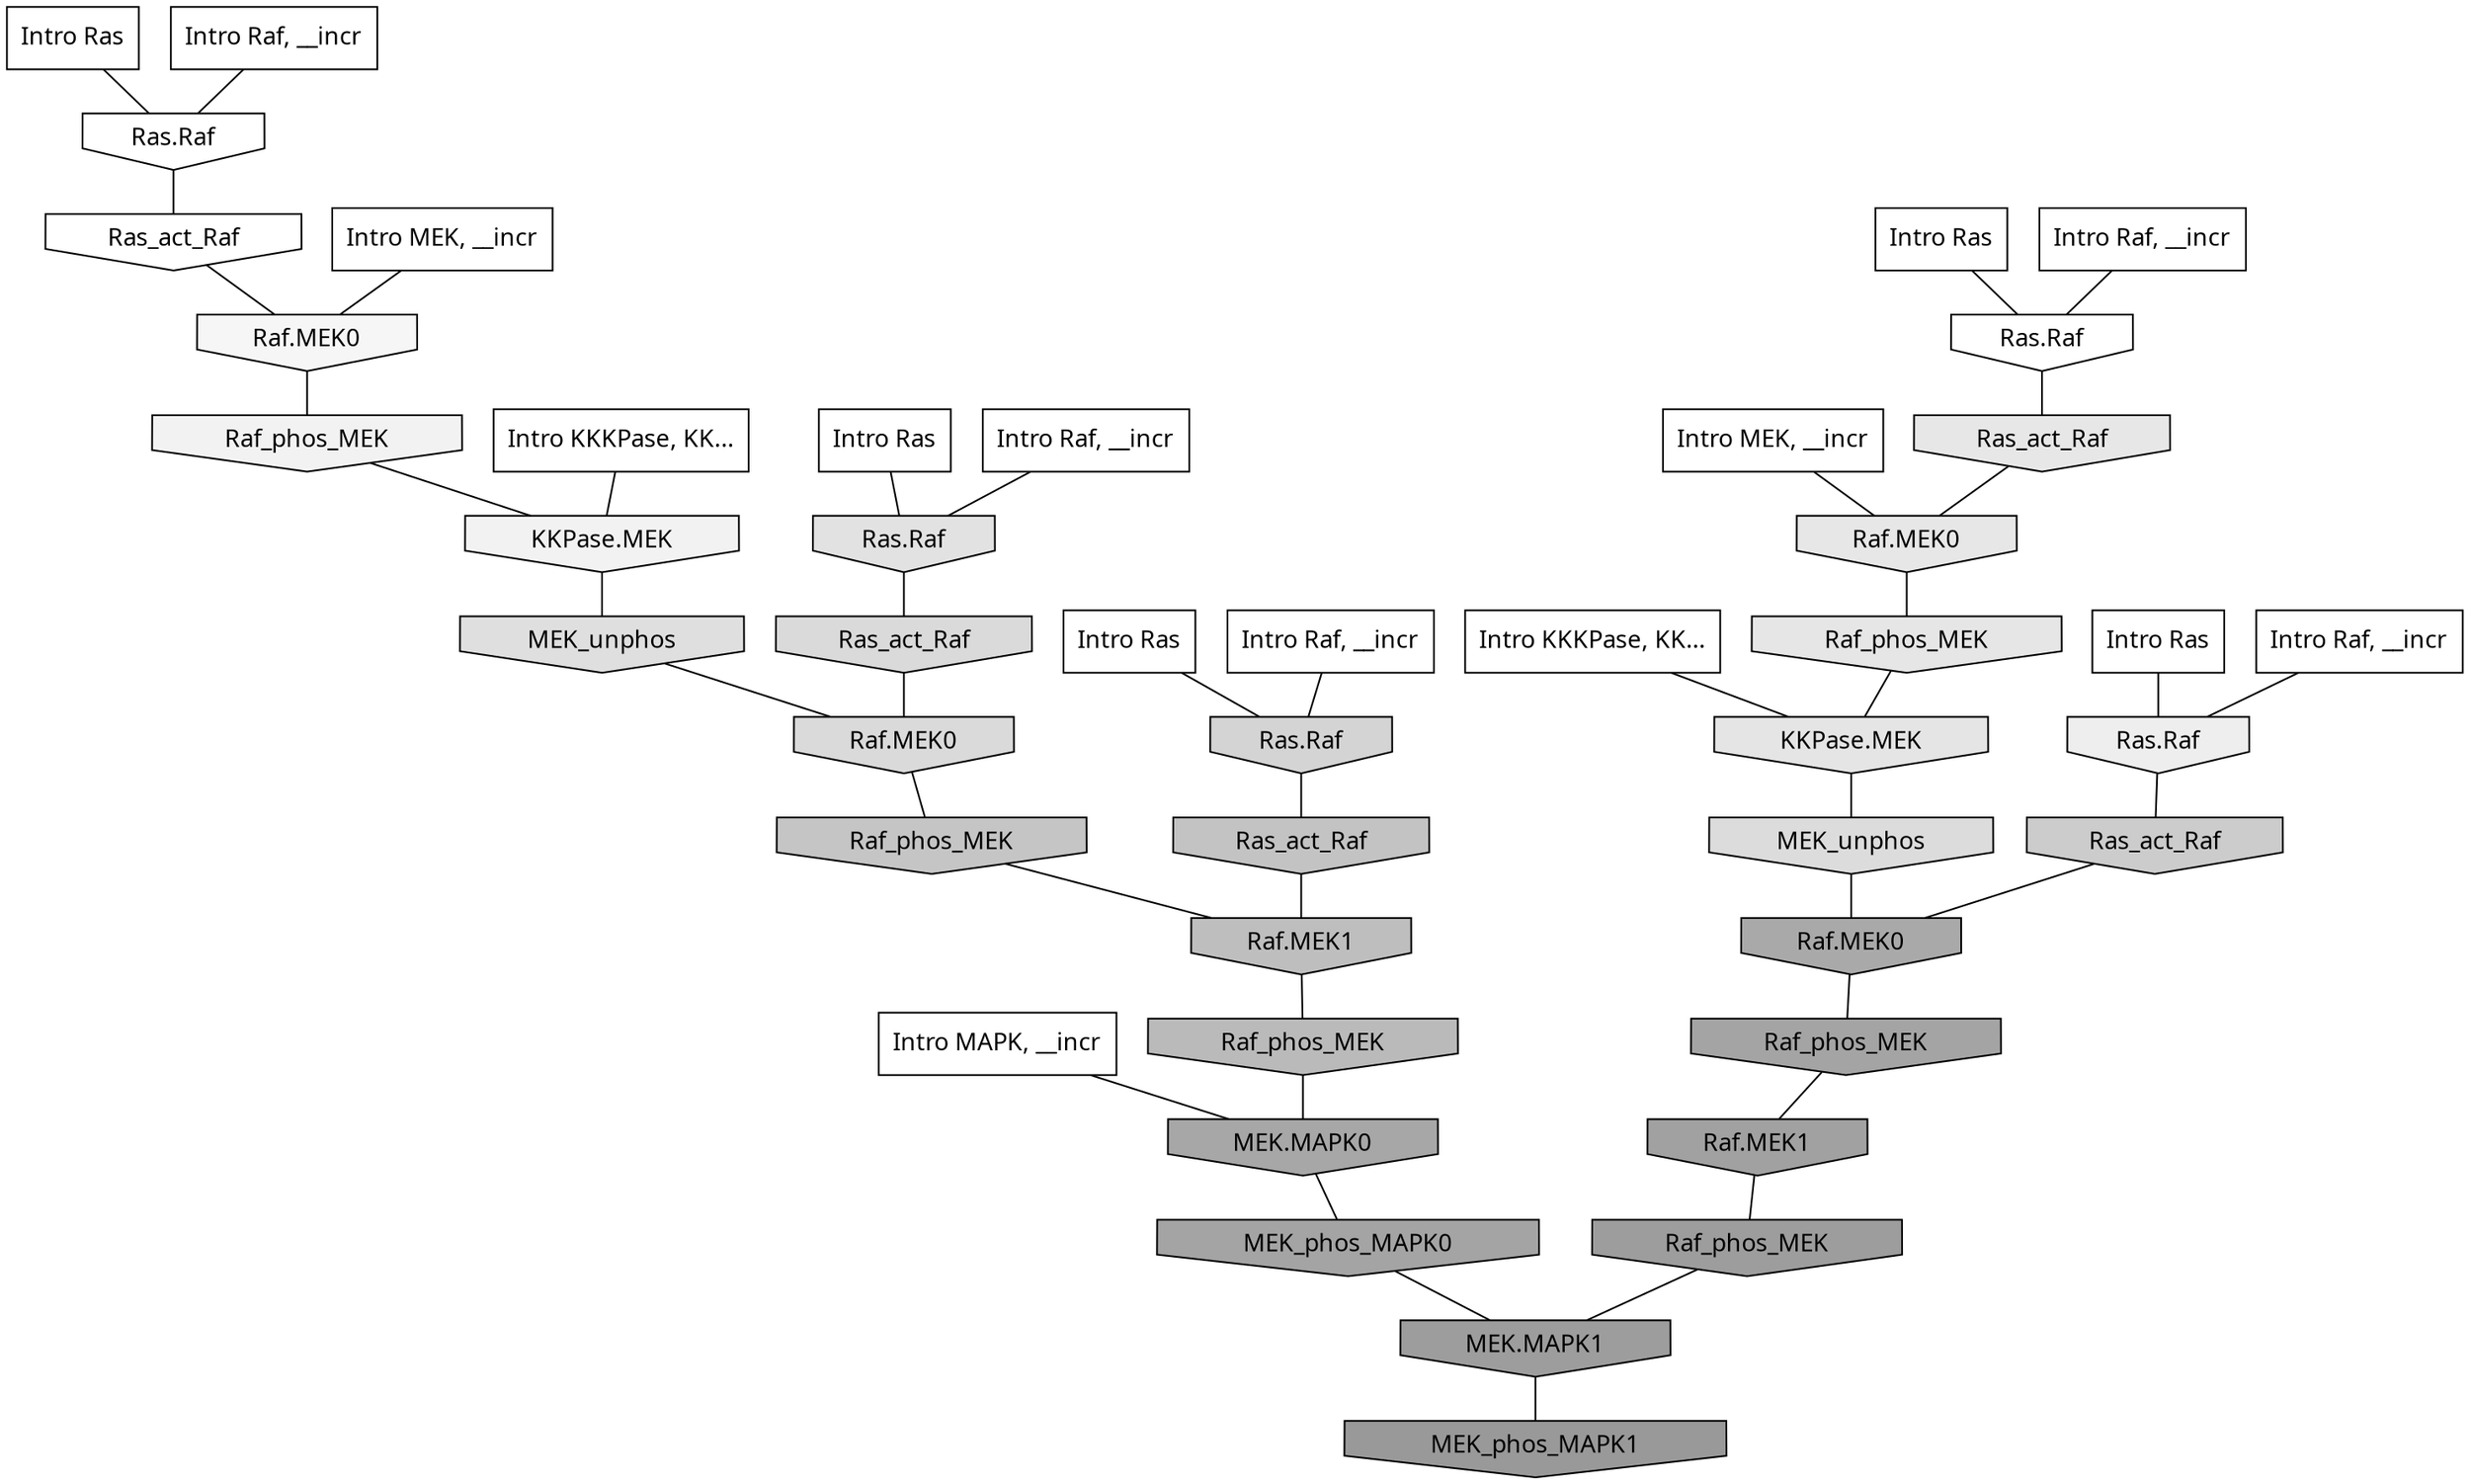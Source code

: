 digraph G{
  rankdir="TB";
  ranksep=0.30;
  node [fontname="CMU Serif"];
  edge [fontname="CMU Serif"];
  
  2 [label="Intro Ras", shape=rectangle, style=filled, fillcolor="0.000 0.000 1.000"]
  
  4 [label="Intro Ras", shape=rectangle, style=filled, fillcolor="0.000 0.000 1.000"]
  
  15 [label="Intro Ras", shape=rectangle, style=filled, fillcolor="0.000 0.000 1.000"]
  
  52 [label="Intro Ras", shape=rectangle, style=filled, fillcolor="0.000 0.000 1.000"]
  
  62 [label="Intro Ras", shape=rectangle, style=filled, fillcolor="0.000 0.000 1.000"]
  
  132 [label="Intro Raf, __incr", shape=rectangle, style=filled, fillcolor="0.000 0.000 1.000"]
  
  410 [label="Intro Raf, __incr", shape=rectangle, style=filled, fillcolor="0.000 0.000 1.000"]
  
  424 [label="Intro Raf, __incr", shape=rectangle, style=filled, fillcolor="0.000 0.000 1.000"]
  
  751 [label="Intro Raf, __incr", shape=rectangle, style=filled, fillcolor="0.000 0.000 1.000"]
  
  798 [label="Intro Raf, __incr", shape=rectangle, style=filled, fillcolor="0.000 0.000 1.000"]
  
  1795 [label="Intro MEK, __incr", shape=rectangle, style=filled, fillcolor="0.000 0.000 1.000"]
  
  1808 [label="Intro MEK, __incr", shape=rectangle, style=filled, fillcolor="0.000 0.000 1.000"]
  
  2513 [label="Intro MAPK, __incr", shape=rectangle, style=filled, fillcolor="0.000 0.000 1.000"]
  
  3183 [label="Intro KKKPase, KK...", shape=rectangle, style=filled, fillcolor="0.000 0.000 1.000"]
  
  3193 [label="Intro KKKPase, KK...", shape=rectangle, style=filled, fillcolor="0.000 0.000 1.000"]
  
  3228 [label="Ras.Raf", shape=invhouse, style=filled, fillcolor="0.000 0.000 1.000"]
  
  3290 [label="Ras.Raf", shape=invhouse, style=filled, fillcolor="0.000 0.000 1.000"]
  
  3320 [label="Ras_act_Raf", shape=invhouse, style=filled, fillcolor="0.000 0.000 0.998"]
  
  3534 [label="Raf.MEK0", shape=invhouse, style=filled, fillcolor="0.000 0.000 0.962"]
  
  3637 [label="Raf_phos_MEK", shape=invhouse, style=filled, fillcolor="0.000 0.000 0.948"]
  
  3639 [label="KKPase.MEK", shape=invhouse, style=filled, fillcolor="0.000 0.000 0.948"]
  
  3847 [label="Ras.Raf", shape=invhouse, style=filled, fillcolor="0.000 0.000 0.930"]
  
  4192 [label="Ras_act_Raf", shape=invhouse, style=filled, fillcolor="0.000 0.000 0.904"]
  
  4194 [label="Raf.MEK0", shape=invhouse, style=filled, fillcolor="0.000 0.000 0.904"]
  
  4275 [label="Raf_phos_MEK", shape=invhouse, style=filled, fillcolor="0.000 0.000 0.899"]
  
  4292 [label="KKPase.MEK", shape=invhouse, style=filled, fillcolor="0.000 0.000 0.897"]
  
  4497 [label="Ras.Raf", shape=invhouse, style=filled, fillcolor="0.000 0.000 0.883"]
  
  4623 [label="MEK_unphos", shape=invhouse, style=filled, fillcolor="0.000 0.000 0.872"]
  
  4819 [label="MEK_unphos", shape=invhouse, style=filled, fillcolor="0.000 0.000 0.861"]
  
  4935 [label="Ras_act_Raf", shape=invhouse, style=filled, fillcolor="0.000 0.000 0.852"]
  
  4937 [label="Raf.MEK0", shape=invhouse, style=filled, fillcolor="0.000 0.000 0.852"]
  
  5297 [label="Ras.Raf", shape=invhouse, style=filled, fillcolor="0.000 0.000 0.829"]
  
  5760 [label="Ras_act_Raf", shape=invhouse, style=filled, fillcolor="0.000 0.000 0.800"]
  
  6273 [label="Raf_phos_MEK", shape=invhouse, style=filled, fillcolor="0.000 0.000 0.772"]
  
  6512 [label="Ras_act_Raf", shape=invhouse, style=filled, fillcolor="0.000 0.000 0.762"]
  
  6966 [label="Raf.MEK1", shape=invhouse, style=filled, fillcolor="0.000 0.000 0.743"]
  
  7389 [label="Raf_phos_MEK", shape=invhouse, style=filled, fillcolor="0.000 0.000 0.729"]
  
  9581 [label="Raf.MEK0", shape=invhouse, style=filled, fillcolor="0.000 0.000 0.661"]
  
  9796 [label="MEK.MAPK0", shape=invhouse, style=filled, fillcolor="0.000 0.000 0.656"]
  
  10370 [label="MEK_phos_MAPK0", shape=invhouse, style=filled, fillcolor="0.000 0.000 0.642"]
  
  10388 [label="Raf_phos_MEK", shape=invhouse, style=filled, fillcolor="0.000 0.000 0.642"]
  
  10960 [label="Raf.MEK1", shape=invhouse, style=filled, fillcolor="0.000 0.000 0.629"]
  
  11617 [label="Raf_phos_MEK", shape=invhouse, style=filled, fillcolor="0.000 0.000 0.616"]
  
  11620 [label="MEK.MAPK1", shape=invhouse, style=filled, fillcolor="0.000 0.000 0.616"]
  
  12448 [label="MEK_phos_MAPK1", shape=invhouse, style=filled, fillcolor="0.000 0.000 0.600"]
  
  
  11620 -> 12448 [dir=none, color="0.000 0.000 0.000"] 
  11617 -> 11620 [dir=none, color="0.000 0.000 0.000"] 
  10960 -> 11617 [dir=none, color="0.000 0.000 0.000"] 
  10388 -> 10960 [dir=none, color="0.000 0.000 0.000"] 
  10370 -> 11620 [dir=none, color="0.000 0.000 0.000"] 
  9796 -> 10370 [dir=none, color="0.000 0.000 0.000"] 
  9581 -> 10388 [dir=none, color="0.000 0.000 0.000"] 
  7389 -> 9796 [dir=none, color="0.000 0.000 0.000"] 
  6966 -> 7389 [dir=none, color="0.000 0.000 0.000"] 
  6512 -> 6966 [dir=none, color="0.000 0.000 0.000"] 
  6273 -> 6966 [dir=none, color="0.000 0.000 0.000"] 
  5760 -> 9581 [dir=none, color="0.000 0.000 0.000"] 
  5297 -> 6512 [dir=none, color="0.000 0.000 0.000"] 
  4937 -> 6273 [dir=none, color="0.000 0.000 0.000"] 
  4935 -> 4937 [dir=none, color="0.000 0.000 0.000"] 
  4819 -> 9581 [dir=none, color="0.000 0.000 0.000"] 
  4623 -> 4937 [dir=none, color="0.000 0.000 0.000"] 
  4497 -> 4935 [dir=none, color="0.000 0.000 0.000"] 
  4292 -> 4819 [dir=none, color="0.000 0.000 0.000"] 
  4275 -> 4292 [dir=none, color="0.000 0.000 0.000"] 
  4194 -> 4275 [dir=none, color="0.000 0.000 0.000"] 
  4192 -> 4194 [dir=none, color="0.000 0.000 0.000"] 
  3847 -> 5760 [dir=none, color="0.000 0.000 0.000"] 
  3639 -> 4623 [dir=none, color="0.000 0.000 0.000"] 
  3637 -> 3639 [dir=none, color="0.000 0.000 0.000"] 
  3534 -> 3637 [dir=none, color="0.000 0.000 0.000"] 
  3320 -> 3534 [dir=none, color="0.000 0.000 0.000"] 
  3290 -> 4192 [dir=none, color="0.000 0.000 0.000"] 
  3228 -> 3320 [dir=none, color="0.000 0.000 0.000"] 
  3193 -> 4292 [dir=none, color="0.000 0.000 0.000"] 
  3183 -> 3639 [dir=none, color="0.000 0.000 0.000"] 
  2513 -> 9796 [dir=none, color="0.000 0.000 0.000"] 
  1808 -> 4194 [dir=none, color="0.000 0.000 0.000"] 
  1795 -> 3534 [dir=none, color="0.000 0.000 0.000"] 
  798 -> 5297 [dir=none, color="0.000 0.000 0.000"] 
  751 -> 3847 [dir=none, color="0.000 0.000 0.000"] 
  424 -> 3228 [dir=none, color="0.000 0.000 0.000"] 
  410 -> 3290 [dir=none, color="0.000 0.000 0.000"] 
  132 -> 4497 [dir=none, color="0.000 0.000 0.000"] 
  62 -> 3847 [dir=none, color="0.000 0.000 0.000"] 
  52 -> 3290 [dir=none, color="0.000 0.000 0.000"] 
  15 -> 5297 [dir=none, color="0.000 0.000 0.000"] 
  4 -> 4497 [dir=none, color="0.000 0.000 0.000"] 
  2 -> 3228 [dir=none, color="0.000 0.000 0.000"] 
  
  }
